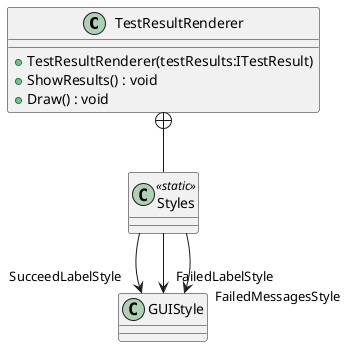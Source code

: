 @startuml
class TestResultRenderer {
    + TestResultRenderer(testResults:ITestResult)
    + ShowResults() : void
    + Draw() : void
}
class Styles <<static>> {
}
TestResultRenderer +-- Styles
Styles --> "SucceedLabelStyle" GUIStyle
Styles --> "FailedLabelStyle" GUIStyle
Styles --> "FailedMessagesStyle" GUIStyle
@enduml
